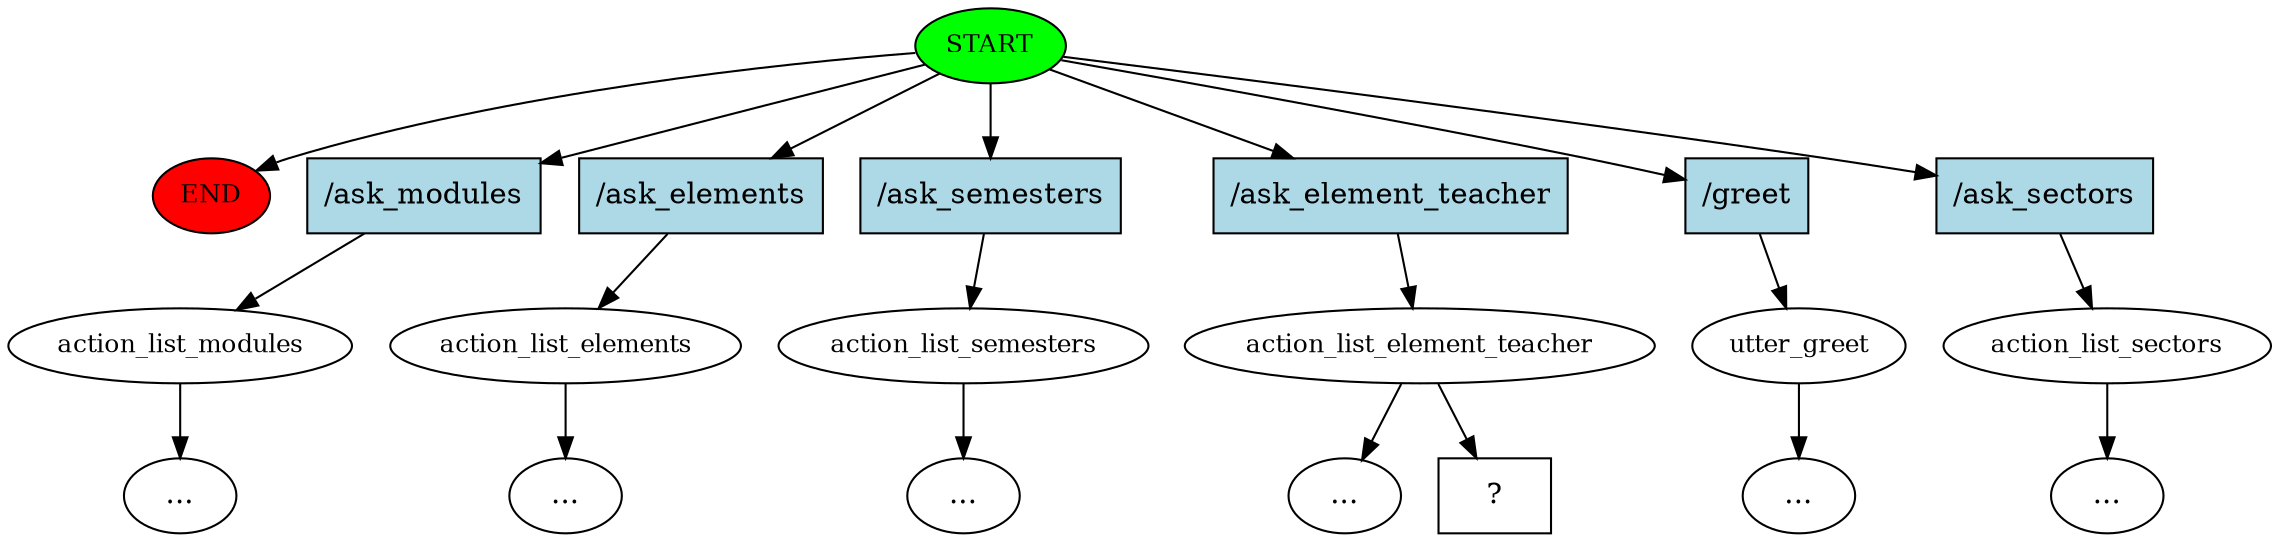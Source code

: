 digraph  {
0 [class="start active", fillcolor=green, fontsize=12, label=START, style=filled];
"-1" [class=end, fillcolor=red, fontsize=12, label=END, style=filled];
1 [class="", fontsize=12, label=action_list_modules];
2 [class="", fontsize=12, label=action_list_elements];
3 [class="", fontsize=12, label=action_list_semesters];
6 [class=active, fontsize=12, label=action_list_element_teacher];
7 [class="", fontsize=12, label=utter_greet];
"-9" [class=ellipsis, label="..."];
"-10" [class=ellipsis, label="..."];
"-12" [class=ellipsis, label="..."];
11 [class="", fontsize=12, label=action_list_sectors];
"-13" [class=ellipsis, label="..."];
"-14" [class=ellipsis, label="..."];
"-16" [class=ellipsis, label="..."];
16 [class="intent dashed active", label="  ?  ", shape=rect];
17 [class=intent, fillcolor=lightblue, label="/ask_modules", shape=rect, style=filled];
18 [class=intent, fillcolor=lightblue, label="/ask_elements", shape=rect, style=filled];
19 [class=intent, fillcolor=lightblue, label="/ask_semesters", shape=rect, style=filled];
20 [class="intent active", fillcolor=lightblue, label="/ask_element_teacher", shape=rect, style=filled];
21 [class=intent, fillcolor=lightblue, label="/greet", shape=rect, style=filled];
22 [class=intent, fillcolor=lightblue, label="/ask_sectors", shape=rect, style=filled];
0 -> "-1"  [class="", key=NONE, label=""];
0 -> 17  [class="", key=0];
0 -> 18  [class="", key=0];
0 -> 19  [class="", key=0];
0 -> 20  [class=active, key=0];
0 -> 21  [class="", key=0];
0 -> 22  [class="", key=0];
1 -> "-16"  [class="", key=NONE, label=""];
2 -> "-12"  [class="", key=NONE, label=""];
3 -> "-14"  [class="", key=NONE, label=""];
6 -> "-10"  [class="", key=NONE, label=""];
6 -> 16  [class=active, key=NONE, label=""];
7 -> "-9"  [class="", key=NONE, label=""];
11 -> "-13"  [class="", key=NONE, label=""];
17 -> 1  [class="", key=0];
18 -> 2  [class="", key=0];
19 -> 3  [class="", key=0];
20 -> 6  [class=active, key=0];
21 -> 7  [class="", key=0];
22 -> 11  [class="", key=0];
}
